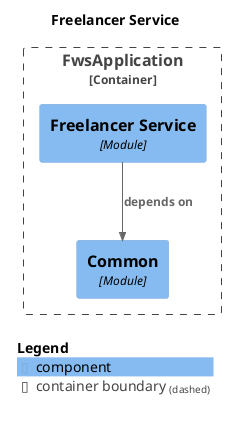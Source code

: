 @startuml
set separator none
title Freelancer Service

top to bottom direction

!include <C4/C4>
!include <C4/C4_Context>
!include <C4/C4_Component>

Container_Boundary("FwsApplication.FwsApplication_boundary", "FwsApplication", $tags="") {
  Component(FwsApplication.FwsApplication.Common, "Common", $techn="Module", $descr="", $tags="", $link="")
  Component(FwsApplication.FwsApplication.FreelancerService, "Freelancer Service", $techn="Module", $descr="", $tags="", $link="")
}

Rel(FwsApplication.FwsApplication.FreelancerService, FwsApplication.FwsApplication.Common, "depends on", $techn="", $tags="", $link="")

SHOW_LEGEND(true)
@enduml